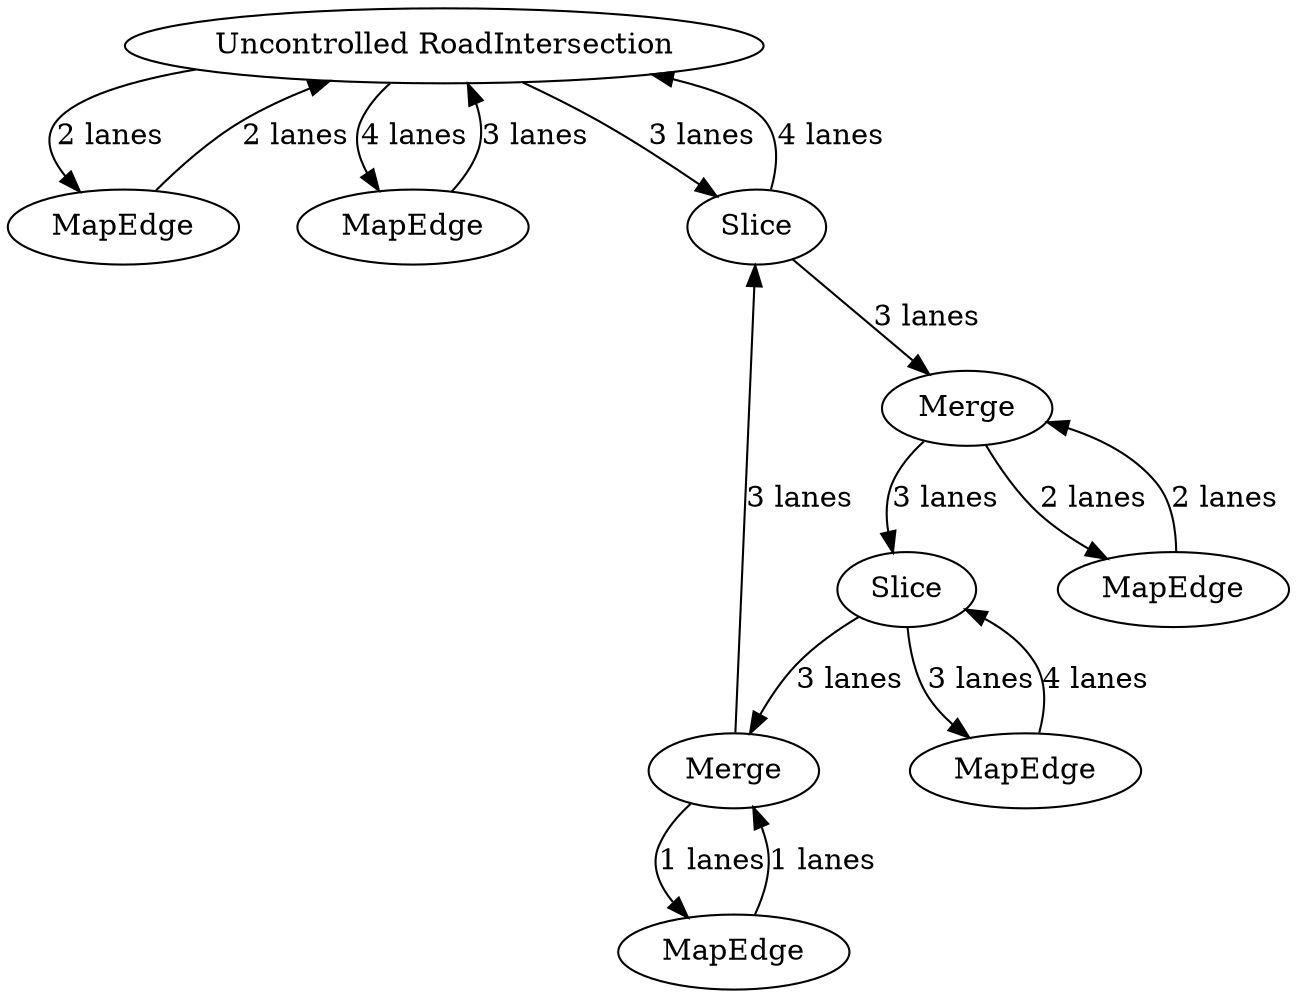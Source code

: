 digraph {
    0 [ label = "Uncontrolled RoadIntersection" ]
    1 [ label = "MapEdge" ]
    2 [ label = "Slice" ]
    3 [ label = "MapEdge" ]
    4 [ label = "MapEdge" ]
    5 [ label = "Merge" ]
    6 [ label = "MapEdge" ]
    7 [ label = "Merge" ]
    8 [ label = "Slice" ]
    9 [ label = "MapEdge" ]
    0 -> 1 [ label = "2 lanes" ]
    1 -> 0 [ label = "2 lanes" ]
    2 -> 3 [ label = "3 lanes" ]
    3 -> 2 [ label = "4 lanes" ]
    4 -> 0 [ label = "3 lanes" ]
    0 -> 4 [ label = "4 lanes" ]
    5 -> 6 [ label = "1 lanes" ]
    6 -> 5 [ label = "1 lanes" ]
    7 -> 2 [ label = "3 lanes" ]
    8 -> 7 [ label = "3 lanes" ]
    2 -> 5 [ label = "3 lanes" ]
    5 -> 8 [ label = "3 lanes" ]
    0 -> 8 [ label = "3 lanes" ]
    8 -> 0 [ label = "4 lanes" ]
    9 -> 7 [ label = "2 lanes" ]
    7 -> 9 [ label = "2 lanes" ]
}

